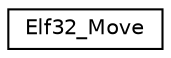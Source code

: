 digraph "Graphical Class Hierarchy"
{
 // LATEX_PDF_SIZE
  edge [fontname="Helvetica",fontsize="10",labelfontname="Helvetica",labelfontsize="10"];
  node [fontname="Helvetica",fontsize="10",shape=record];
  rankdir="LR";
  Node0 [label="Elf32_Move",height=0.2,width=0.4,color="black", fillcolor="white", style="filled",URL="$structElf32__Move.html",tooltip=" "];
}
